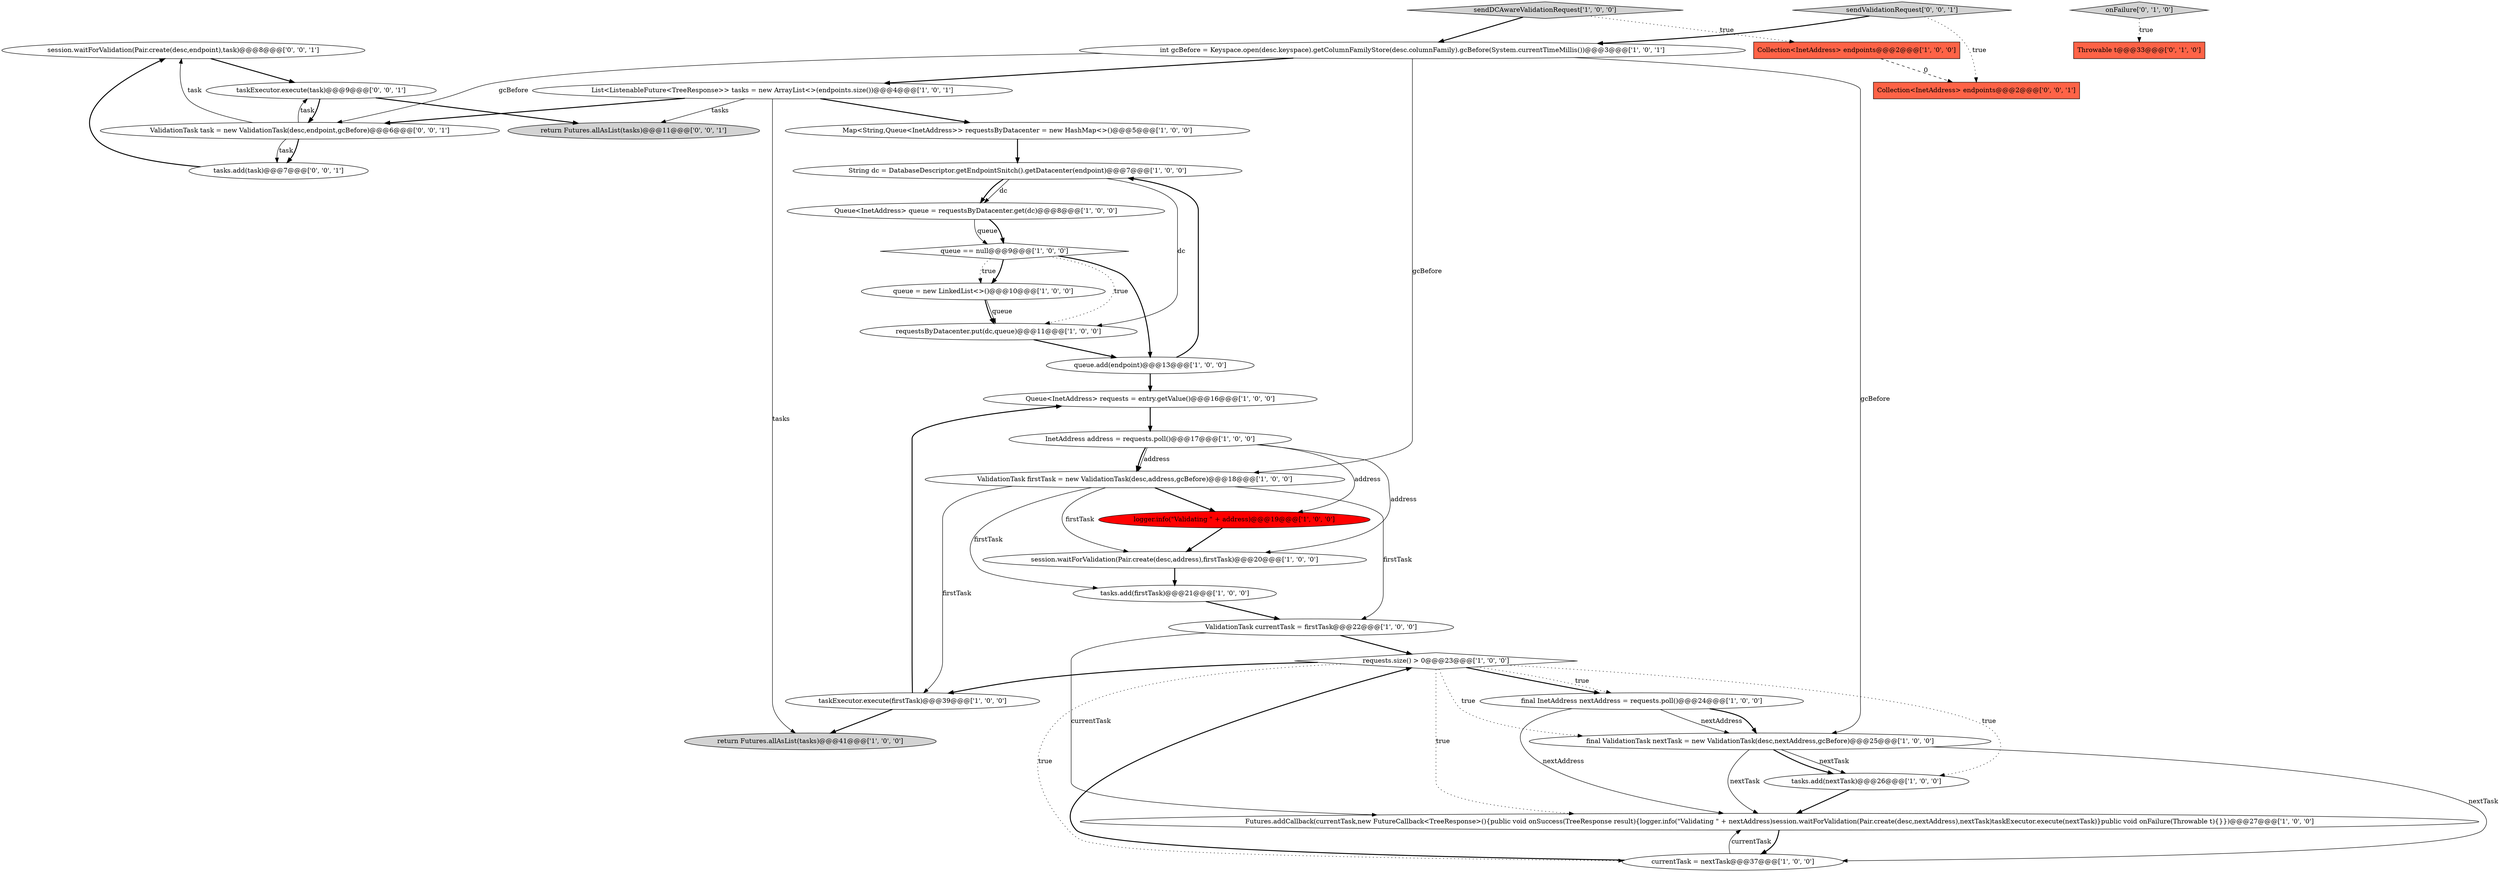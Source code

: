 digraph {
33 [style = filled, label = "session.waitForValidation(Pair.create(desc,endpoint),task)@@@8@@@['0', '0', '1']", fillcolor = white, shape = ellipse image = "AAA0AAABBB3BBB"];
10 [style = filled, label = "return Futures.allAsList(tasks)@@@41@@@['1', '0', '0']", fillcolor = lightgray, shape = ellipse image = "AAA0AAABBB1BBB"];
24 [style = filled, label = "logger.info(\"Validating \" + address)@@@19@@@['1', '0', '0']", fillcolor = red, shape = ellipse image = "AAA1AAABBB1BBB"];
16 [style = filled, label = "requests.size() > 0@@@23@@@['1', '0', '0']", fillcolor = white, shape = diamond image = "AAA0AAABBB1BBB"];
9 [style = filled, label = "int gcBefore = Keyspace.open(desc.keyspace).getColumnFamilyStore(desc.columnFamily).gcBefore(System.currentTimeMillis())@@@3@@@['1', '0', '1']", fillcolor = white, shape = ellipse image = "AAA0AAABBB1BBB"];
20 [style = filled, label = "queue = new LinkedList<>()@@@10@@@['1', '0', '0']", fillcolor = white, shape = ellipse image = "AAA0AAABBB1BBB"];
11 [style = filled, label = "final InetAddress nextAddress = requests.poll()@@@24@@@['1', '0', '0']", fillcolor = white, shape = ellipse image = "AAA0AAABBB1BBB"];
15 [style = filled, label = "List<ListenableFuture<TreeResponse>> tasks = new ArrayList<>(endpoints.size())@@@4@@@['1', '0', '1']", fillcolor = white, shape = ellipse image = "AAA0AAABBB1BBB"];
2 [style = filled, label = "Queue<InetAddress> requests = entry.getValue()@@@16@@@['1', '0', '0']", fillcolor = white, shape = ellipse image = "AAA0AAABBB1BBB"];
12 [style = filled, label = "requestsByDatacenter.put(dc,queue)@@@11@@@['1', '0', '0']", fillcolor = white, shape = ellipse image = "AAA0AAABBB1BBB"];
17 [style = filled, label = "Map<String,Queue<InetAddress>> requestsByDatacenter = new HashMap<>()@@@5@@@['1', '0', '0']", fillcolor = white, shape = ellipse image = "AAA0AAABBB1BBB"];
25 [style = filled, label = "session.waitForValidation(Pair.create(desc,address),firstTask)@@@20@@@['1', '0', '0']", fillcolor = white, shape = ellipse image = "AAA0AAABBB1BBB"];
1 [style = filled, label = "tasks.add(nextTask)@@@26@@@['1', '0', '0']", fillcolor = white, shape = ellipse image = "AAA0AAABBB1BBB"];
21 [style = filled, label = "ValidationTask currentTask = firstTask@@@22@@@['1', '0', '0']", fillcolor = white, shape = ellipse image = "AAA0AAABBB1BBB"];
19 [style = filled, label = "Collection<InetAddress> endpoints@@@2@@@['1', '0', '0']", fillcolor = tomato, shape = box image = "AAA0AAABBB1BBB"];
5 [style = filled, label = "InetAddress address = requests.poll()@@@17@@@['1', '0', '0']", fillcolor = white, shape = ellipse image = "AAA0AAABBB1BBB"];
34 [style = filled, label = "sendValidationRequest['0', '0', '1']", fillcolor = lightgray, shape = diamond image = "AAA0AAABBB3BBB"];
3 [style = filled, label = "Futures.addCallback(currentTask,new FutureCallback<TreeResponse>(){public void onSuccess(TreeResponse result){logger.info(\"Validating \" + nextAddress)session.waitForValidation(Pair.create(desc,nextAddress),nextTask)taskExecutor.execute(nextTask)}public void onFailure(Throwable t){}})@@@27@@@['1', '0', '0']", fillcolor = white, shape = ellipse image = "AAA0AAABBB1BBB"];
28 [style = filled, label = "return Futures.allAsList(tasks)@@@11@@@['0', '0', '1']", fillcolor = lightgray, shape = ellipse image = "AAA0AAABBB3BBB"];
26 [style = filled, label = "onFailure['0', '1', '0']", fillcolor = lightgray, shape = diamond image = "AAA0AAABBB2BBB"];
29 [style = filled, label = "taskExecutor.execute(task)@@@9@@@['0', '0', '1']", fillcolor = white, shape = ellipse image = "AAA0AAABBB3BBB"];
0 [style = filled, label = "final ValidationTask nextTask = new ValidationTask(desc,nextAddress,gcBefore)@@@25@@@['1', '0', '0']", fillcolor = white, shape = ellipse image = "AAA0AAABBB1BBB"];
8 [style = filled, label = "sendDCAwareValidationRequest['1', '0', '0']", fillcolor = lightgray, shape = diamond image = "AAA0AAABBB1BBB"];
6 [style = filled, label = "taskExecutor.execute(firstTask)@@@39@@@['1', '0', '0']", fillcolor = white, shape = ellipse image = "AAA0AAABBB1BBB"];
7 [style = filled, label = "tasks.add(firstTask)@@@21@@@['1', '0', '0']", fillcolor = white, shape = ellipse image = "AAA0AAABBB1BBB"];
23 [style = filled, label = "queue == null@@@9@@@['1', '0', '0']", fillcolor = white, shape = diamond image = "AAA0AAABBB1BBB"];
4 [style = filled, label = "ValidationTask firstTask = new ValidationTask(desc,address,gcBefore)@@@18@@@['1', '0', '0']", fillcolor = white, shape = ellipse image = "AAA0AAABBB1BBB"];
31 [style = filled, label = "Collection<InetAddress> endpoints@@@2@@@['0', '0', '1']", fillcolor = tomato, shape = box image = "AAA0AAABBB3BBB"];
27 [style = filled, label = "Throwable t@@@33@@@['0', '1', '0']", fillcolor = tomato, shape = box image = "AAA1AAABBB2BBB"];
30 [style = filled, label = "ValidationTask task = new ValidationTask(desc,endpoint,gcBefore)@@@6@@@['0', '0', '1']", fillcolor = white, shape = ellipse image = "AAA0AAABBB3BBB"];
13 [style = filled, label = "Queue<InetAddress> queue = requestsByDatacenter.get(dc)@@@8@@@['1', '0', '0']", fillcolor = white, shape = ellipse image = "AAA0AAABBB1BBB"];
22 [style = filled, label = "String dc = DatabaseDescriptor.getEndpointSnitch().getDatacenter(endpoint)@@@7@@@['1', '0', '0']", fillcolor = white, shape = ellipse image = "AAA0AAABBB1BBB"];
32 [style = filled, label = "tasks.add(task)@@@7@@@['0', '0', '1']", fillcolor = white, shape = ellipse image = "AAA0AAABBB3BBB"];
18 [style = filled, label = "queue.add(endpoint)@@@13@@@['1', '0', '0']", fillcolor = white, shape = ellipse image = "AAA0AAABBB1BBB"];
14 [style = filled, label = "currentTask = nextTask@@@37@@@['1', '0', '0']", fillcolor = white, shape = ellipse image = "AAA0AAABBB1BBB"];
14->16 [style = bold, label=""];
5->25 [style = solid, label="address"];
30->29 [style = solid, label="task"];
23->20 [style = bold, label=""];
4->24 [style = bold, label=""];
16->11 [style = bold, label=""];
34->9 [style = bold, label=""];
5->4 [style = solid, label="address"];
4->21 [style = solid, label="firstTask"];
11->3 [style = solid, label="nextAddress"];
29->30 [style = bold, label=""];
11->0 [style = solid, label="nextAddress"];
13->23 [style = solid, label="queue"];
16->6 [style = bold, label=""];
0->3 [style = solid, label="nextTask"];
26->27 [style = dotted, label="true"];
3->14 [style = bold, label=""];
4->6 [style = solid, label="firstTask"];
20->12 [style = solid, label="queue"];
1->3 [style = bold, label=""];
9->0 [style = solid, label="gcBefore"];
30->32 [style = solid, label="task"];
30->32 [style = bold, label=""];
15->10 [style = solid, label="tasks"];
15->30 [style = bold, label=""];
22->13 [style = solid, label="dc"];
5->24 [style = solid, label="address"];
18->2 [style = bold, label=""];
17->22 [style = bold, label=""];
25->7 [style = bold, label=""];
0->14 [style = solid, label="nextTask"];
0->1 [style = solid, label="nextTask"];
30->33 [style = solid, label="task"];
32->33 [style = bold, label=""];
16->3 [style = dotted, label="true"];
6->2 [style = bold, label=""];
33->29 [style = bold, label=""];
29->28 [style = bold, label=""];
4->25 [style = solid, label="firstTask"];
4->7 [style = solid, label="firstTask"];
9->4 [style = solid, label="gcBefore"];
15->17 [style = bold, label=""];
14->3 [style = solid, label="currentTask"];
11->0 [style = bold, label=""];
18->22 [style = bold, label=""];
9->30 [style = solid, label="gcBefore"];
23->20 [style = dotted, label="true"];
34->31 [style = dotted, label="true"];
16->0 [style = dotted, label="true"];
16->1 [style = dotted, label="true"];
22->12 [style = solid, label="dc"];
9->15 [style = bold, label=""];
24->25 [style = bold, label=""];
0->1 [style = bold, label=""];
6->10 [style = bold, label=""];
21->3 [style = solid, label="currentTask"];
5->4 [style = bold, label=""];
16->14 [style = dotted, label="true"];
20->12 [style = bold, label=""];
12->18 [style = bold, label=""];
8->9 [style = bold, label=""];
13->23 [style = bold, label=""];
21->16 [style = bold, label=""];
7->21 [style = bold, label=""];
23->12 [style = dotted, label="true"];
16->11 [style = dotted, label="true"];
23->18 [style = bold, label=""];
15->28 [style = solid, label="tasks"];
22->13 [style = bold, label=""];
8->19 [style = dotted, label="true"];
2->5 [style = bold, label=""];
19->31 [style = dashed, label="0"];
}
